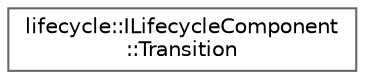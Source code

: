 digraph "Graphical Class Hierarchy"
{
 // LATEX_PDF_SIZE
  bgcolor="transparent";
  edge [fontname=Helvetica,fontsize=10,labelfontname=Helvetica,labelfontsize=10];
  node [fontname=Helvetica,fontsize=10,shape=box,height=0.2,width=0.4];
  rankdir="LR";
  Node0 [id="Node000000",label="lifecycle::ILifecycleComponent\l::Transition",height=0.2,width=0.4,color="grey40", fillcolor="white", style="filled",URL="$d9/d7b/structlifecycle_1_1ILifecycleComponent_1_1Transition.html",tooltip=" "];
}
